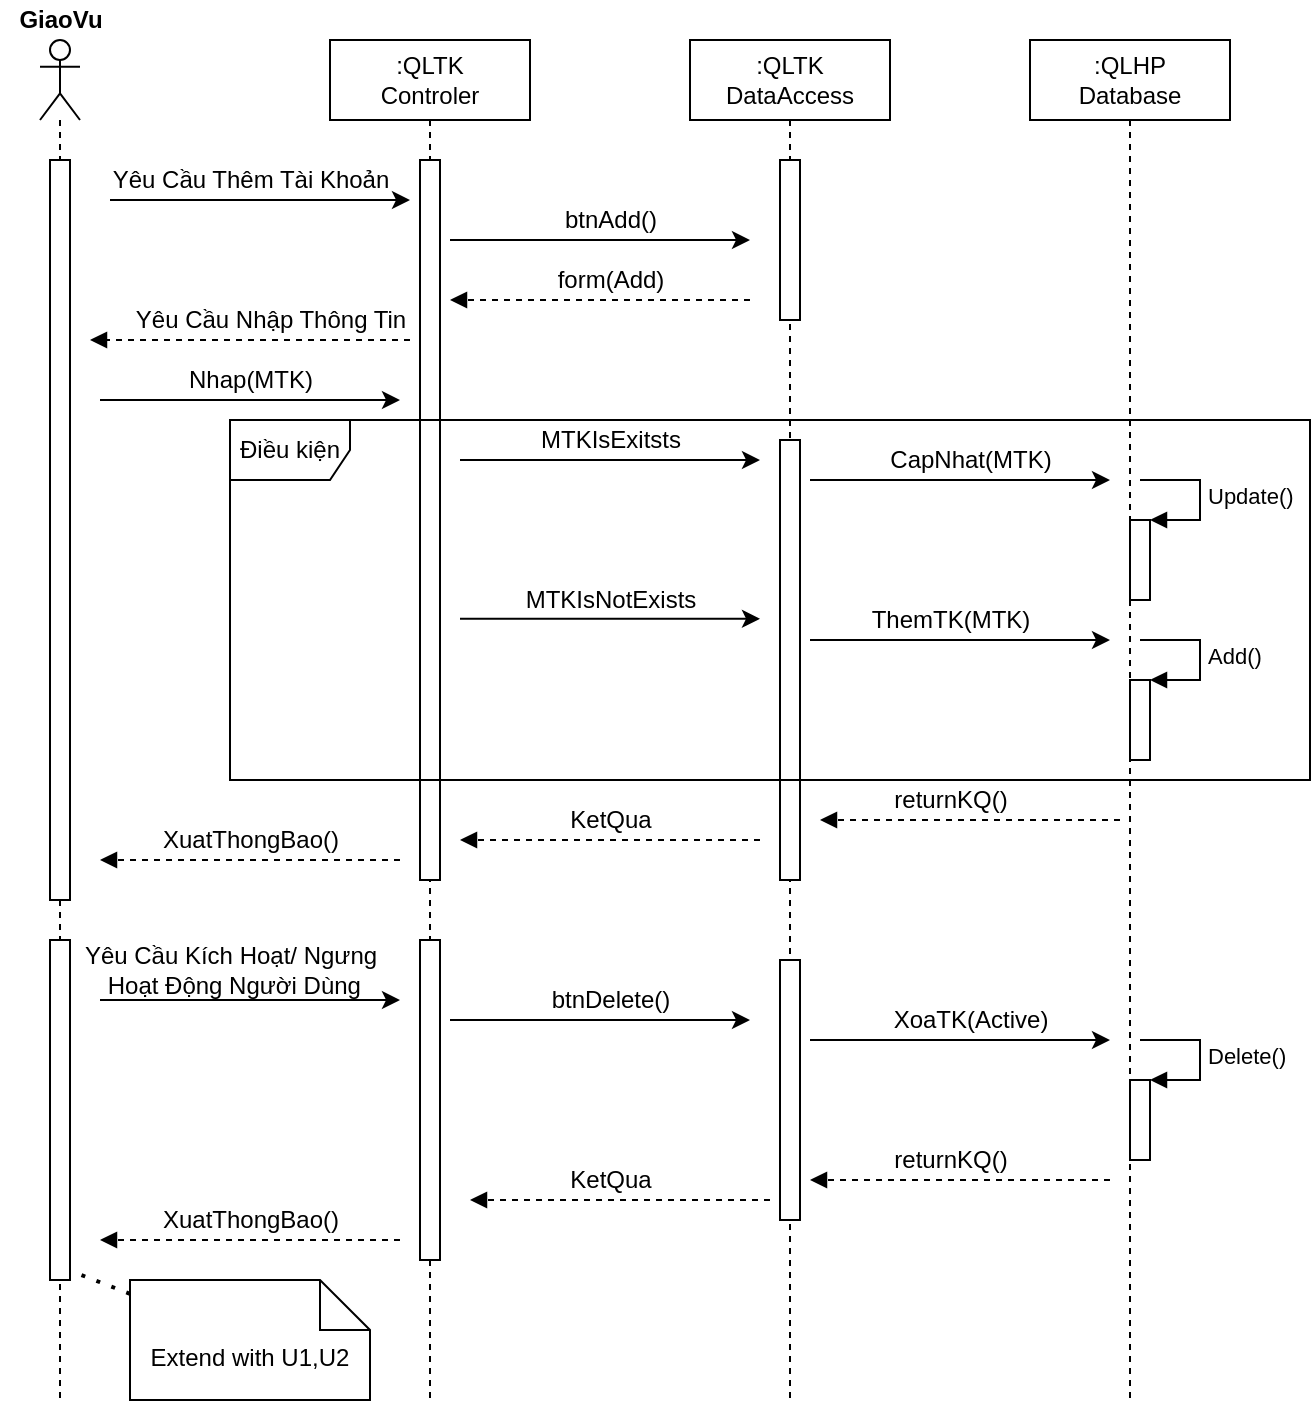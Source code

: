 <mxfile version="15.9.4" type="github">
  <diagram id="u3xu3ZwD2KMhqAbnVQfo" name="Page-1">
    <mxGraphModel dx="1504" dy="684" grid="1" gridSize="10" guides="1" tooltips="1" connect="1" arrows="1" fold="1" page="1" pageScale="1" pageWidth="827" pageHeight="1169" math="0" shadow="0">
      <root>
        <mxCell id="0" />
        <mxCell id="1" parent="0" />
        <mxCell id="ndUAwhBKYh-yHIxpzxnG-2" value="&lt;b&gt;GiaoVu&lt;/b&gt;" style="text;html=1;align=center;verticalAlign=middle;resizable=0;points=[];autosize=1;strokeColor=none;fillColor=none;" parent="1" vertex="1">
          <mxGeometry x="45" y="220" width="60" height="20" as="geometry" />
        </mxCell>
        <mxCell id="ndUAwhBKYh-yHIxpzxnG-3" value="" style="shape=umlLifeline;participant=umlActor;perimeter=lifelinePerimeter;whiteSpace=wrap;html=1;container=1;collapsible=0;recursiveResize=0;verticalAlign=top;spacingTop=36;outlineConnect=0;" parent="1" vertex="1">
          <mxGeometry x="65" y="240" width="20" height="680" as="geometry" />
        </mxCell>
        <mxCell id="ndUAwhBKYh-yHIxpzxnG-7" value="" style="html=1;points=[];perimeter=orthogonalPerimeter;" parent="ndUAwhBKYh-yHIxpzxnG-3" vertex="1">
          <mxGeometry x="5" y="60" width="10" height="370" as="geometry" />
        </mxCell>
        <mxCell id="ndUAwhBKYh-yHIxpzxnG-52" value="" style="html=1;points=[];perimeter=orthogonalPerimeter;" parent="ndUAwhBKYh-yHIxpzxnG-3" vertex="1">
          <mxGeometry x="5" y="450" width="10" height="170" as="geometry" />
        </mxCell>
        <mxCell id="ndUAwhBKYh-yHIxpzxnG-4" value=":QLTK&lt;br&gt;Controler" style="shape=umlLifeline;perimeter=lifelinePerimeter;whiteSpace=wrap;html=1;container=1;collapsible=0;recursiveResize=0;outlineConnect=0;" parent="1" vertex="1">
          <mxGeometry x="210" y="240" width="100" height="680" as="geometry" />
        </mxCell>
        <mxCell id="ndUAwhBKYh-yHIxpzxnG-8" value="" style="html=1;points=[];perimeter=orthogonalPerimeter;" parent="ndUAwhBKYh-yHIxpzxnG-4" vertex="1">
          <mxGeometry x="45" y="60" width="10" height="360" as="geometry" />
        </mxCell>
        <mxCell id="ndUAwhBKYh-yHIxpzxnG-22" value="" style="endArrow=classic;html=1;rounded=0;" parent="ndUAwhBKYh-yHIxpzxnG-4" edge="1">
          <mxGeometry width="50" height="50" relative="1" as="geometry">
            <mxPoint x="-115.0" y="180" as="sourcePoint" />
            <mxPoint x="35" y="180" as="targetPoint" />
          </mxGeometry>
        </mxCell>
        <mxCell id="ndUAwhBKYh-yHIxpzxnG-51" value="" style="html=1;points=[];perimeter=orthogonalPerimeter;" parent="ndUAwhBKYh-yHIxpzxnG-4" vertex="1">
          <mxGeometry x="45" y="450" width="10" height="160" as="geometry" />
        </mxCell>
        <mxCell id="ndUAwhBKYh-yHIxpzxnG-5" value=":QLTK&lt;br&gt;DataAccess" style="shape=umlLifeline;perimeter=lifelinePerimeter;whiteSpace=wrap;html=1;container=1;collapsible=0;recursiveResize=0;outlineConnect=0;" parent="1" vertex="1">
          <mxGeometry x="390" y="240" width="100" height="680" as="geometry" />
        </mxCell>
        <mxCell id="ndUAwhBKYh-yHIxpzxnG-9" value="" style="html=1;points=[];perimeter=orthogonalPerimeter;" parent="ndUAwhBKYh-yHIxpzxnG-5" vertex="1">
          <mxGeometry x="45" y="60" width="10" height="80" as="geometry" />
        </mxCell>
        <mxCell id="ndUAwhBKYh-yHIxpzxnG-16" value="" style="html=1;verticalAlign=bottom;labelBackgroundColor=none;endArrow=block;endFill=1;dashed=1;rounded=0;" parent="ndUAwhBKYh-yHIxpzxnG-5" edge="1">
          <mxGeometry width="160" relative="1" as="geometry">
            <mxPoint x="30" y="130" as="sourcePoint" />
            <mxPoint x="-120" y="130" as="targetPoint" />
          </mxGeometry>
        </mxCell>
        <mxCell id="ndUAwhBKYh-yHIxpzxnG-24" value="" style="html=1;points=[];perimeter=orthogonalPerimeter;" parent="ndUAwhBKYh-yHIxpzxnG-5" vertex="1">
          <mxGeometry x="45" y="200" width="10" height="220" as="geometry" />
        </mxCell>
        <mxCell id="ndUAwhBKYh-yHIxpzxnG-53" value="" style="html=1;points=[];perimeter=orthogonalPerimeter;" parent="ndUAwhBKYh-yHIxpzxnG-5" vertex="1">
          <mxGeometry x="45" y="460" width="10" height="130" as="geometry" />
        </mxCell>
        <mxCell id="ndUAwhBKYh-yHIxpzxnG-60" value="" style="endArrow=classic;html=1;rounded=0;" parent="ndUAwhBKYh-yHIxpzxnG-5" edge="1">
          <mxGeometry width="50" height="50" relative="1" as="geometry">
            <mxPoint x="60.0" y="500.0" as="sourcePoint" />
            <mxPoint x="210" y="500.0" as="targetPoint" />
          </mxGeometry>
        </mxCell>
        <mxCell id="ndUAwhBKYh-yHIxpzxnG-66" value="" style="html=1;verticalAlign=bottom;labelBackgroundColor=none;endArrow=block;endFill=1;dashed=1;rounded=0;" parent="ndUAwhBKYh-yHIxpzxnG-5" edge="1">
          <mxGeometry width="160" relative="1" as="geometry">
            <mxPoint x="40" y="580.0" as="sourcePoint" />
            <mxPoint x="-110" y="580.0" as="targetPoint" />
          </mxGeometry>
        </mxCell>
        <mxCell id="ndUAwhBKYh-yHIxpzxnG-6" value=":QLHP&lt;br&gt;Database" style="shape=umlLifeline;perimeter=lifelinePerimeter;whiteSpace=wrap;html=1;container=1;collapsible=0;recursiveResize=0;outlineConnect=0;" parent="1" vertex="1">
          <mxGeometry x="560" y="240" width="100" height="680" as="geometry" />
        </mxCell>
        <mxCell id="ndUAwhBKYh-yHIxpzxnG-29" value="" style="html=1;points=[];perimeter=orthogonalPerimeter;" parent="ndUAwhBKYh-yHIxpzxnG-6" vertex="1">
          <mxGeometry x="50" y="240" width="10" height="40" as="geometry" />
        </mxCell>
        <mxCell id="ndUAwhBKYh-yHIxpzxnG-30" value="Update()" style="edgeStyle=orthogonalEdgeStyle;html=1;align=left;spacingLeft=2;endArrow=block;rounded=0;entryX=1;entryY=0;" parent="ndUAwhBKYh-yHIxpzxnG-6" target="ndUAwhBKYh-yHIxpzxnG-29" edge="1">
          <mxGeometry relative="1" as="geometry">
            <mxPoint x="55" y="220" as="sourcePoint" />
            <Array as="points">
              <mxPoint x="85" y="220" />
            </Array>
          </mxGeometry>
        </mxCell>
        <mxCell id="ndUAwhBKYh-yHIxpzxnG-31" value="" style="html=1;points=[];perimeter=orthogonalPerimeter;" parent="ndUAwhBKYh-yHIxpzxnG-6" vertex="1">
          <mxGeometry x="50" y="320" width="10" height="40" as="geometry" />
        </mxCell>
        <mxCell id="ndUAwhBKYh-yHIxpzxnG-32" value="Add()" style="edgeStyle=orthogonalEdgeStyle;html=1;align=left;spacingLeft=2;endArrow=block;rounded=0;entryX=1;entryY=0;" parent="ndUAwhBKYh-yHIxpzxnG-6" target="ndUAwhBKYh-yHIxpzxnG-31" edge="1">
          <mxGeometry relative="1" as="geometry">
            <mxPoint x="55" y="300" as="sourcePoint" />
            <Array as="points">
              <mxPoint x="85" y="300" />
            </Array>
          </mxGeometry>
        </mxCell>
        <mxCell id="ndUAwhBKYh-yHIxpzxnG-54" value="" style="html=1;points=[];perimeter=orthogonalPerimeter;" parent="ndUAwhBKYh-yHIxpzxnG-6" vertex="1">
          <mxGeometry x="50" y="520" width="10" height="40" as="geometry" />
        </mxCell>
        <mxCell id="ndUAwhBKYh-yHIxpzxnG-55" value="Delete()" style="edgeStyle=orthogonalEdgeStyle;html=1;align=left;spacingLeft=2;endArrow=block;rounded=0;entryX=1;entryY=0;" parent="ndUAwhBKYh-yHIxpzxnG-6" target="ndUAwhBKYh-yHIxpzxnG-54" edge="1">
          <mxGeometry relative="1" as="geometry">
            <mxPoint x="55" y="500" as="sourcePoint" />
            <Array as="points">
              <mxPoint x="85" y="500" />
            </Array>
          </mxGeometry>
        </mxCell>
        <mxCell id="ndUAwhBKYh-yHIxpzxnG-65" value="" style="html=1;verticalAlign=bottom;labelBackgroundColor=none;endArrow=block;endFill=1;dashed=1;rounded=0;" parent="ndUAwhBKYh-yHIxpzxnG-6" edge="1">
          <mxGeometry width="160" relative="1" as="geometry">
            <mxPoint x="40" y="570.0" as="sourcePoint" />
            <mxPoint x="-110" y="570.0" as="targetPoint" />
          </mxGeometry>
        </mxCell>
        <mxCell id="ndUAwhBKYh-yHIxpzxnG-12" value="" style="endArrow=classic;html=1;rounded=0;" parent="1" edge="1">
          <mxGeometry width="50" height="50" relative="1" as="geometry">
            <mxPoint x="100" y="320" as="sourcePoint" />
            <mxPoint x="250" y="320" as="targetPoint" />
          </mxGeometry>
        </mxCell>
        <mxCell id="ndUAwhBKYh-yHIxpzxnG-13" value="" style="endArrow=classic;html=1;rounded=0;" parent="1" edge="1">
          <mxGeometry width="50" height="50" relative="1" as="geometry">
            <mxPoint x="270" y="340" as="sourcePoint" />
            <mxPoint x="420.0" y="340" as="targetPoint" />
          </mxGeometry>
        </mxCell>
        <mxCell id="ndUAwhBKYh-yHIxpzxnG-17" value="" style="html=1;verticalAlign=bottom;labelBackgroundColor=none;endArrow=block;endFill=1;dashed=1;rounded=0;" parent="1" edge="1">
          <mxGeometry width="160" relative="1" as="geometry">
            <mxPoint x="250" y="390" as="sourcePoint" />
            <mxPoint x="90" y="390" as="targetPoint" />
          </mxGeometry>
        </mxCell>
        <mxCell id="ndUAwhBKYh-yHIxpzxnG-18" value="Yêu Cầu Thêm Tài Khoản" style="text;html=1;align=center;verticalAlign=middle;resizable=0;points=[];autosize=1;strokeColor=none;fillColor=none;" parent="1" vertex="1">
          <mxGeometry x="95" y="300" width="150" height="20" as="geometry" />
        </mxCell>
        <mxCell id="ndUAwhBKYh-yHIxpzxnG-19" value="btnAdd()" style="text;html=1;align=center;verticalAlign=middle;resizable=0;points=[];autosize=1;strokeColor=none;fillColor=none;" parent="1" vertex="1">
          <mxGeometry x="320" y="320" width="60" height="20" as="geometry" />
        </mxCell>
        <mxCell id="ndUAwhBKYh-yHIxpzxnG-20" value="form(Add)" style="text;html=1;align=center;verticalAlign=middle;resizable=0;points=[];autosize=1;strokeColor=none;fillColor=none;" parent="1" vertex="1">
          <mxGeometry x="315" y="350" width="70" height="20" as="geometry" />
        </mxCell>
        <mxCell id="ndUAwhBKYh-yHIxpzxnG-21" value="Yêu Cầu Nhập Thông Tin" style="text;html=1;align=center;verticalAlign=middle;resizable=0;points=[];autosize=1;strokeColor=none;fillColor=none;" parent="1" vertex="1">
          <mxGeometry x="105" y="370" width="150" height="20" as="geometry" />
        </mxCell>
        <mxCell id="ndUAwhBKYh-yHIxpzxnG-23" value="Nhap(MTK)" style="text;html=1;align=center;verticalAlign=middle;resizable=0;points=[];autosize=1;strokeColor=none;fillColor=none;" parent="1" vertex="1">
          <mxGeometry x="130" y="400" width="80" height="20" as="geometry" />
        </mxCell>
        <mxCell id="ndUAwhBKYh-yHIxpzxnG-26" value="" style="endArrow=classic;html=1;rounded=0;" parent="1" edge="1">
          <mxGeometry width="50" height="50" relative="1" as="geometry">
            <mxPoint x="450.0" y="460" as="sourcePoint" />
            <mxPoint x="600.0" y="460" as="targetPoint" />
          </mxGeometry>
        </mxCell>
        <mxCell id="ndUAwhBKYh-yHIxpzxnG-25" value="" style="endArrow=classic;html=1;rounded=0;" parent="1" edge="1">
          <mxGeometry width="50" height="50" relative="1" as="geometry">
            <mxPoint x="275.0" y="450" as="sourcePoint" />
            <mxPoint x="425.0" y="450" as="targetPoint" />
          </mxGeometry>
        </mxCell>
        <mxCell id="ndUAwhBKYh-yHIxpzxnG-27" value="" style="endArrow=classic;html=1;rounded=0;" parent="1" edge="1">
          <mxGeometry width="50" height="50" relative="1" as="geometry">
            <mxPoint x="275.0" y="529.41" as="sourcePoint" />
            <mxPoint x="425" y="529.41" as="targetPoint" />
          </mxGeometry>
        </mxCell>
        <mxCell id="ndUAwhBKYh-yHIxpzxnG-28" value="" style="endArrow=classic;html=1;rounded=0;" parent="1" edge="1">
          <mxGeometry width="50" height="50" relative="1" as="geometry">
            <mxPoint x="450.0" y="540" as="sourcePoint" />
            <mxPoint x="600" y="540" as="targetPoint" />
          </mxGeometry>
        </mxCell>
        <mxCell id="ndUAwhBKYh-yHIxpzxnG-35" value="MTKIsExitsts" style="text;html=1;align=center;verticalAlign=middle;resizable=0;points=[];autosize=1;strokeColor=none;fillColor=none;" parent="1" vertex="1">
          <mxGeometry x="305" y="430" width="90" height="20" as="geometry" />
        </mxCell>
        <mxCell id="ndUAwhBKYh-yHIxpzxnG-36" value="CapNhat(MTK)" style="text;html=1;align=center;verticalAlign=middle;resizable=0;points=[];autosize=1;strokeColor=none;fillColor=none;" parent="1" vertex="1">
          <mxGeometry x="480" y="440" width="100" height="20" as="geometry" />
        </mxCell>
        <mxCell id="ndUAwhBKYh-yHIxpzxnG-37" value="MTKIsNotExists" style="text;html=1;align=center;verticalAlign=middle;resizable=0;points=[];autosize=1;strokeColor=none;fillColor=none;" parent="1" vertex="1">
          <mxGeometry x="300" y="510" width="100" height="20" as="geometry" />
        </mxCell>
        <mxCell id="ndUAwhBKYh-yHIxpzxnG-38" value="ThemTK(MTK)" style="text;html=1;align=center;verticalAlign=middle;resizable=0;points=[];autosize=1;strokeColor=none;fillColor=none;" parent="1" vertex="1">
          <mxGeometry x="475" y="520" width="90" height="20" as="geometry" />
        </mxCell>
        <mxCell id="ndUAwhBKYh-yHIxpzxnG-43" value="Điều kiện" style="shape=umlFrame;whiteSpace=wrap;html=1;" parent="1" vertex="1">
          <mxGeometry x="160" y="430" width="540" height="180" as="geometry" />
        </mxCell>
        <mxCell id="ndUAwhBKYh-yHIxpzxnG-44" value="" style="html=1;verticalAlign=bottom;labelBackgroundColor=none;endArrow=block;endFill=1;dashed=1;rounded=0;" parent="1" edge="1">
          <mxGeometry width="160" relative="1" as="geometry">
            <mxPoint x="605" y="630" as="sourcePoint" />
            <mxPoint x="455.0" y="630" as="targetPoint" />
          </mxGeometry>
        </mxCell>
        <mxCell id="ndUAwhBKYh-yHIxpzxnG-45" value="" style="html=1;verticalAlign=bottom;labelBackgroundColor=none;endArrow=block;endFill=1;dashed=1;rounded=0;" parent="1" edge="1">
          <mxGeometry width="160" relative="1" as="geometry">
            <mxPoint x="425" y="640.0" as="sourcePoint" />
            <mxPoint x="275" y="640.0" as="targetPoint" />
          </mxGeometry>
        </mxCell>
        <mxCell id="ndUAwhBKYh-yHIxpzxnG-46" value="" style="html=1;verticalAlign=bottom;labelBackgroundColor=none;endArrow=block;endFill=1;dashed=1;rounded=0;" parent="1" edge="1">
          <mxGeometry width="160" relative="1" as="geometry">
            <mxPoint x="245" y="650.0" as="sourcePoint" />
            <mxPoint x="95.0" y="650.0" as="targetPoint" />
          </mxGeometry>
        </mxCell>
        <mxCell id="ndUAwhBKYh-yHIxpzxnG-47" value="returnKQ()" style="text;html=1;align=center;verticalAlign=middle;resizable=0;points=[];autosize=1;strokeColor=none;fillColor=none;" parent="1" vertex="1">
          <mxGeometry x="485" y="610" width="70" height="20" as="geometry" />
        </mxCell>
        <mxCell id="ndUAwhBKYh-yHIxpzxnG-48" value="KetQua" style="text;html=1;align=center;verticalAlign=middle;resizable=0;points=[];autosize=1;strokeColor=none;fillColor=none;" parent="1" vertex="1">
          <mxGeometry x="320" y="620" width="60" height="20" as="geometry" />
        </mxCell>
        <mxCell id="ndUAwhBKYh-yHIxpzxnG-50" value="XuatThongBao()" style="text;html=1;align=center;verticalAlign=middle;resizable=0;points=[];autosize=1;strokeColor=none;fillColor=none;" parent="1" vertex="1">
          <mxGeometry x="120" y="630" width="100" height="20" as="geometry" />
        </mxCell>
        <mxCell id="ndUAwhBKYh-yHIxpzxnG-57" value="Yêu Cầu Kích Hoạt/ Ngưng&lt;br&gt;&amp;nbsp;Hoạt Động Người Dùng" style="text;html=1;align=center;verticalAlign=middle;resizable=0;points=[];autosize=1;strokeColor=none;fillColor=none;" parent="1" vertex="1">
          <mxGeometry x="80" y="690" width="160" height="30" as="geometry" />
        </mxCell>
        <mxCell id="ndUAwhBKYh-yHIxpzxnG-58" value="btnDelete()" style="text;html=1;align=center;verticalAlign=middle;resizable=0;points=[];autosize=1;strokeColor=none;fillColor=none;" parent="1" vertex="1">
          <mxGeometry x="315" y="710" width="70" height="20" as="geometry" />
        </mxCell>
        <mxCell id="ndUAwhBKYh-yHIxpzxnG-59" value="" style="endArrow=classic;html=1;rounded=0;" parent="1" edge="1">
          <mxGeometry width="50" height="50" relative="1" as="geometry">
            <mxPoint x="270.0" y="730" as="sourcePoint" />
            <mxPoint x="420" y="730" as="targetPoint" />
          </mxGeometry>
        </mxCell>
        <mxCell id="ndUAwhBKYh-yHIxpzxnG-63" value="XoaTK(Active)" style="text;html=1;align=center;verticalAlign=middle;resizable=0;points=[];autosize=1;strokeColor=none;fillColor=none;" parent="1" vertex="1">
          <mxGeometry x="485" y="720" width="90" height="20" as="geometry" />
        </mxCell>
        <mxCell id="ndUAwhBKYh-yHIxpzxnG-67" value="" style="html=1;verticalAlign=bottom;labelBackgroundColor=none;endArrow=block;endFill=1;dashed=1;rounded=0;" parent="1" edge="1">
          <mxGeometry width="160" relative="1" as="geometry">
            <mxPoint x="245" y="840.0" as="sourcePoint" />
            <mxPoint x="95.0" y="840.0" as="targetPoint" />
          </mxGeometry>
        </mxCell>
        <mxCell id="ndUAwhBKYh-yHIxpzxnG-68" value="returnKQ()" style="text;html=1;align=center;verticalAlign=middle;resizable=0;points=[];autosize=1;strokeColor=none;fillColor=none;" parent="1" vertex="1">
          <mxGeometry x="485" y="790" width="70" height="20" as="geometry" />
        </mxCell>
        <mxCell id="ndUAwhBKYh-yHIxpzxnG-69" value="KetQua" style="text;html=1;align=center;verticalAlign=middle;resizable=0;points=[];autosize=1;strokeColor=none;fillColor=none;" parent="1" vertex="1">
          <mxGeometry x="320" y="800" width="60" height="20" as="geometry" />
        </mxCell>
        <mxCell id="ndUAwhBKYh-yHIxpzxnG-70" value="XuatThongBao()" style="text;html=1;align=center;verticalAlign=middle;resizable=0;points=[];autosize=1;strokeColor=none;fillColor=none;" parent="1" vertex="1">
          <mxGeometry x="120" y="820" width="100" height="20" as="geometry" />
        </mxCell>
        <mxCell id="ndUAwhBKYh-yHIxpzxnG-56" value="" style="endArrow=classic;html=1;rounded=0;" parent="1" edge="1">
          <mxGeometry width="50" height="50" relative="1" as="geometry">
            <mxPoint x="95.0" y="720" as="sourcePoint" />
            <mxPoint x="245" y="720" as="targetPoint" />
          </mxGeometry>
        </mxCell>
        <mxCell id="_cbRdId_EQJBkBlRHSsb-1" value="Extend with U1,U2" style="shape=note2;boundedLbl=1;whiteSpace=wrap;html=1;size=25;verticalAlign=top;align=center;" parent="1" vertex="1">
          <mxGeometry x="110.0" y="860" width="120" height="60" as="geometry" />
        </mxCell>
        <mxCell id="_cbRdId_EQJBkBlRHSsb-3" value="" style="endArrow=none;dashed=1;html=1;dashPattern=1 3;strokeWidth=2;rounded=0;entryX=1.376;entryY=0.981;entryDx=0;entryDy=0;entryPerimeter=0;" parent="1" source="_cbRdId_EQJBkBlRHSsb-1" target="ndUAwhBKYh-yHIxpzxnG-52" edge="1">
          <mxGeometry width="50" height="50" relative="1" as="geometry">
            <mxPoint x="39.289" y="940" as="sourcePoint" />
            <mxPoint x="39.289" y="890" as="targetPoint" />
          </mxGeometry>
        </mxCell>
      </root>
    </mxGraphModel>
  </diagram>
</mxfile>
